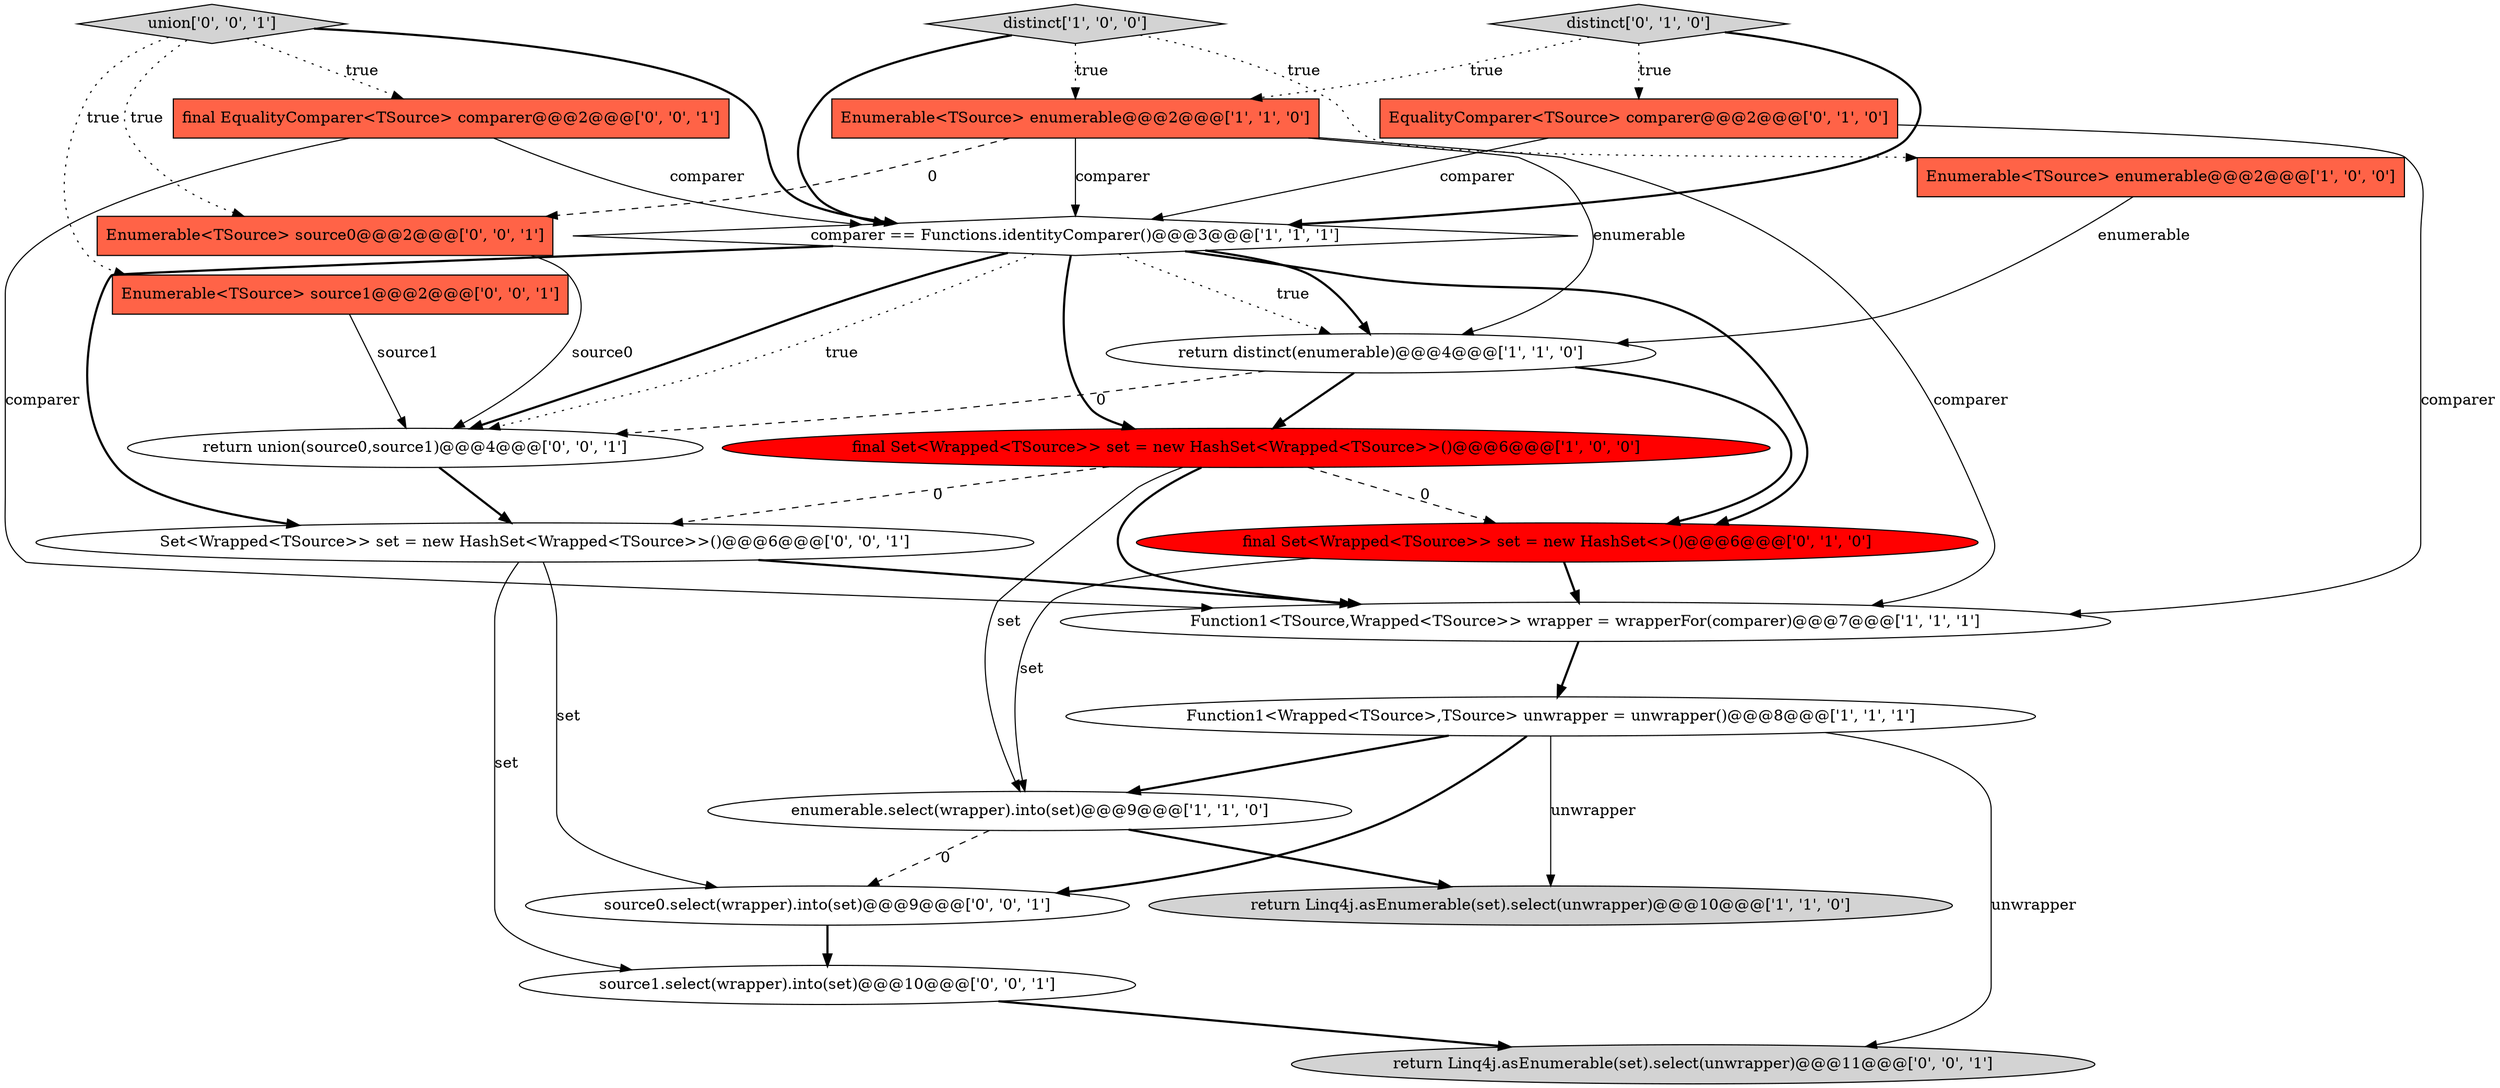digraph {
20 [style = filled, label = "union['0', '0', '1']", fillcolor = lightgray, shape = diamond image = "AAA0AAABBB3BBB"];
16 [style = filled, label = "return Linq4j.asEnumerable(set).select(unwrapper)@@@11@@@['0', '0', '1']", fillcolor = lightgray, shape = ellipse image = "AAA0AAABBB3BBB"];
3 [style = filled, label = "Enumerable<TSource> enumerable@@@2@@@['1', '0', '0']", fillcolor = tomato, shape = box image = "AAA0AAABBB1BBB"];
15 [style = filled, label = "return union(source0,source1)@@@4@@@['0', '0', '1']", fillcolor = white, shape = ellipse image = "AAA0AAABBB3BBB"];
6 [style = filled, label = "Enumerable<TSource> enumerable@@@2@@@['1', '1', '0']", fillcolor = tomato, shape = box image = "AAA0AAABBB1BBB"];
4 [style = filled, label = "enumerable.select(wrapper).into(set)@@@9@@@['1', '1', '0']", fillcolor = white, shape = ellipse image = "AAA0AAABBB1BBB"];
21 [style = filled, label = "source1.select(wrapper).into(set)@@@10@@@['0', '0', '1']", fillcolor = white, shape = ellipse image = "AAA0AAABBB3BBB"];
0 [style = filled, label = "final Set<Wrapped<TSource>> set = new HashSet<Wrapped<TSource>>()@@@6@@@['1', '0', '0']", fillcolor = red, shape = ellipse image = "AAA1AAABBB1BBB"];
9 [style = filled, label = "Function1<TSource,Wrapped<TSource>> wrapper = wrapperFor(comparer)@@@7@@@['1', '1', '1']", fillcolor = white, shape = ellipse image = "AAA0AAABBB1BBB"];
5 [style = filled, label = "distinct['1', '0', '0']", fillcolor = lightgray, shape = diamond image = "AAA0AAABBB1BBB"];
1 [style = filled, label = "return distinct(enumerable)@@@4@@@['1', '1', '0']", fillcolor = white, shape = ellipse image = "AAA0AAABBB1BBB"];
10 [style = filled, label = "final Set<Wrapped<TSource>> set = new HashSet<>()@@@6@@@['0', '1', '0']", fillcolor = red, shape = ellipse image = "AAA1AAABBB2BBB"];
2 [style = filled, label = "return Linq4j.asEnumerable(set).select(unwrapper)@@@10@@@['1', '1', '0']", fillcolor = lightgray, shape = ellipse image = "AAA0AAABBB1BBB"];
8 [style = filled, label = "comparer == Functions.identityComparer()@@@3@@@['1', '1', '1']", fillcolor = white, shape = diamond image = "AAA0AAABBB1BBB"];
18 [style = filled, label = "final EqualityComparer<TSource> comparer@@@2@@@['0', '0', '1']", fillcolor = tomato, shape = box image = "AAA0AAABBB3BBB"];
14 [style = filled, label = "Enumerable<TSource> source1@@@2@@@['0', '0', '1']", fillcolor = tomato, shape = box image = "AAA0AAABBB3BBB"];
13 [style = filled, label = "Set<Wrapped<TSource>> set = new HashSet<Wrapped<TSource>>()@@@6@@@['0', '0', '1']", fillcolor = white, shape = ellipse image = "AAA0AAABBB3BBB"];
12 [style = filled, label = "distinct['0', '1', '0']", fillcolor = lightgray, shape = diamond image = "AAA0AAABBB2BBB"];
7 [style = filled, label = "Function1<Wrapped<TSource>,TSource> unwrapper = unwrapper()@@@8@@@['1', '1', '1']", fillcolor = white, shape = ellipse image = "AAA0AAABBB1BBB"];
19 [style = filled, label = "Enumerable<TSource> source0@@@2@@@['0', '0', '1']", fillcolor = tomato, shape = box image = "AAA0AAABBB3BBB"];
11 [style = filled, label = "EqualityComparer<TSource> comparer@@@2@@@['0', '1', '0']", fillcolor = tomato, shape = box image = "AAA0AAABBB2BBB"];
17 [style = filled, label = "source0.select(wrapper).into(set)@@@9@@@['0', '0', '1']", fillcolor = white, shape = ellipse image = "AAA0AAABBB3BBB"];
11->9 [style = solid, label="comparer"];
5->8 [style = bold, label=""];
8->10 [style = bold, label=""];
0->9 [style = bold, label=""];
15->13 [style = bold, label=""];
7->17 [style = bold, label=""];
8->15 [style = bold, label=""];
4->17 [style = dashed, label="0"];
14->15 [style = solid, label="source1"];
1->15 [style = dashed, label="0"];
7->2 [style = solid, label="unwrapper"];
13->17 [style = solid, label="set"];
20->14 [style = dotted, label="true"];
5->6 [style = dotted, label="true"];
8->15 [style = dotted, label="true"];
18->9 [style = solid, label="comparer"];
18->8 [style = solid, label="comparer"];
1->0 [style = bold, label=""];
7->4 [style = bold, label=""];
4->2 [style = bold, label=""];
5->3 [style = dotted, label="true"];
9->7 [style = bold, label=""];
0->10 [style = dashed, label="0"];
6->1 [style = solid, label="enumerable"];
12->11 [style = dotted, label="true"];
8->0 [style = bold, label=""];
8->1 [style = dotted, label="true"];
8->1 [style = bold, label=""];
20->8 [style = bold, label=""];
3->1 [style = solid, label="enumerable"];
12->6 [style = dotted, label="true"];
6->9 [style = solid, label="comparer"];
11->8 [style = solid, label="comparer"];
12->8 [style = bold, label=""];
0->13 [style = dashed, label="0"];
6->19 [style = dashed, label="0"];
6->8 [style = solid, label="comparer"];
10->4 [style = solid, label="set"];
20->18 [style = dotted, label="true"];
21->16 [style = bold, label=""];
20->19 [style = dotted, label="true"];
10->9 [style = bold, label=""];
13->9 [style = bold, label=""];
13->21 [style = solid, label="set"];
0->4 [style = solid, label="set"];
7->16 [style = solid, label="unwrapper"];
1->10 [style = bold, label=""];
17->21 [style = bold, label=""];
8->13 [style = bold, label=""];
19->15 [style = solid, label="source0"];
}
